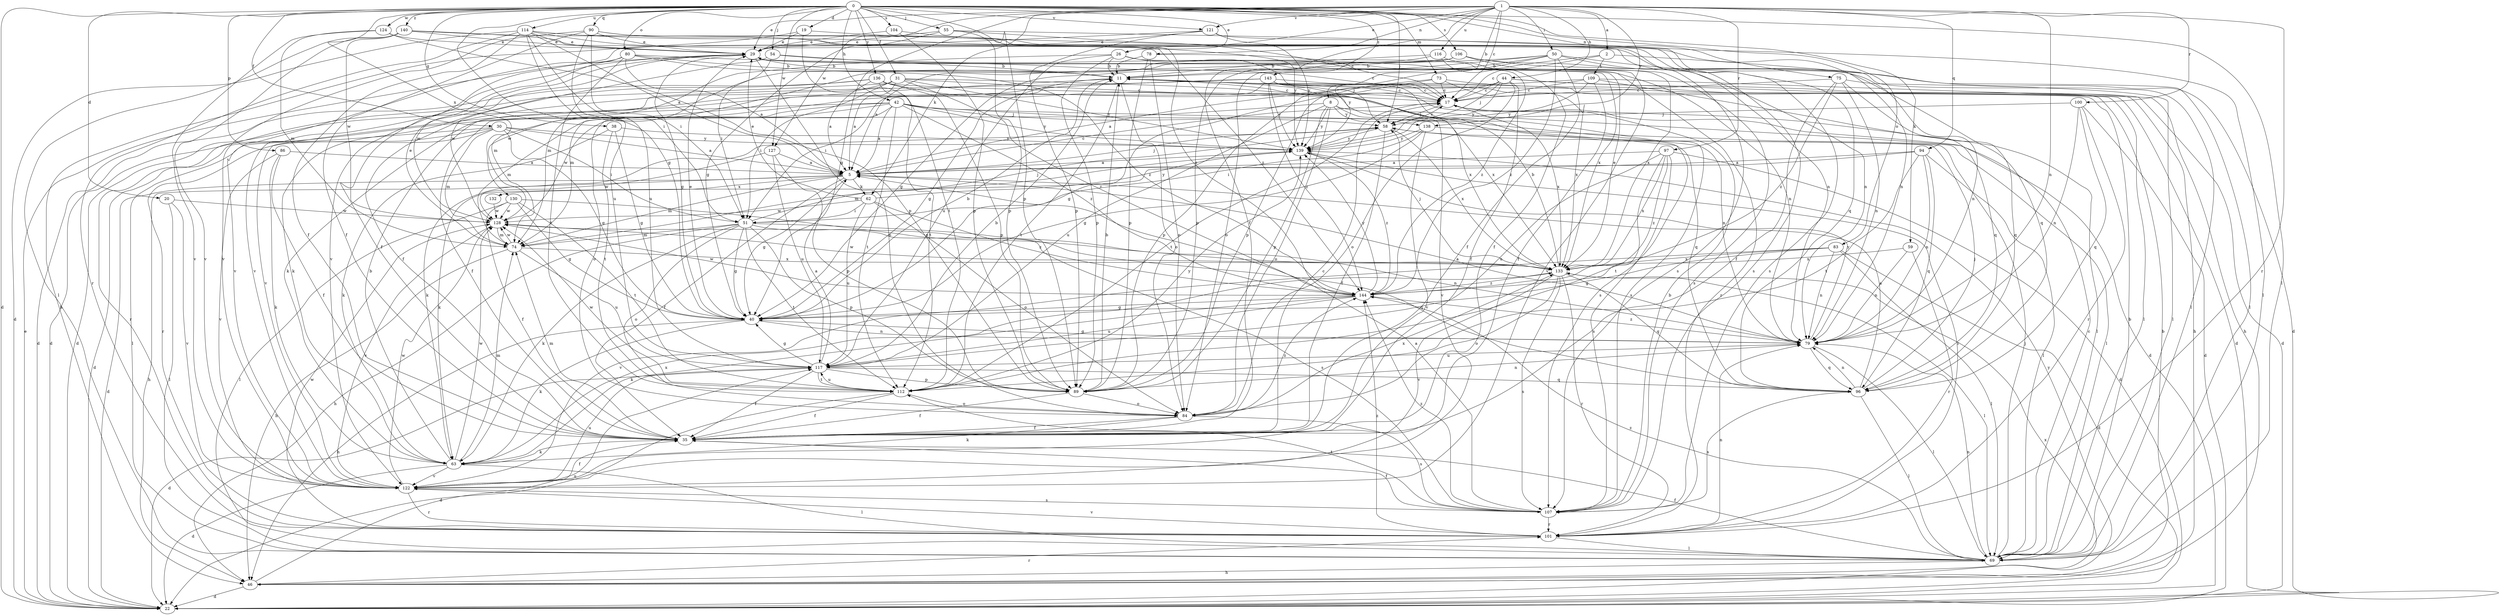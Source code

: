 strict digraph  {
0;
1;
2;
5;
8;
11;
17;
19;
20;
22;
26;
29;
30;
31;
35;
38;
40;
42;
44;
46;
50;
51;
54;
55;
58;
59;
62;
63;
69;
73;
74;
75;
78;
79;
80;
83;
84;
86;
89;
90;
94;
96;
97;
100;
101;
104;
106;
107;
109;
112;
114;
116;
117;
121;
122;
124;
127;
128;
130;
132;
133;
136;
138;
139;
140;
143;
144;
0 -> 19  [label=d];
0 -> 20  [label=d];
0 -> 22  [label=d];
0 -> 26  [label=e];
0 -> 30  [label=f];
0 -> 31  [label=f];
0 -> 38  [label=g];
0 -> 40  [label=g];
0 -> 42  [label=h];
0 -> 54  [label=j];
0 -> 55  [label=j];
0 -> 58  [label=j];
0 -> 59  [label=k];
0 -> 69  [label=l];
0 -> 73  [label=m];
0 -> 75  [label=n];
0 -> 80  [label=o];
0 -> 83  [label=o];
0 -> 86  [label=p];
0 -> 89  [label=p];
0 -> 90  [label=q];
0 -> 104  [label=s];
0 -> 106  [label=s];
0 -> 114  [label=u];
0 -> 121  [label=v];
0 -> 124  [label=w];
0 -> 127  [label=w];
0 -> 130  [label=x];
0 -> 136  [label=y];
0 -> 140  [label=z];
0 -> 143  [label=z];
1 -> 2  [label=a];
1 -> 8  [label=b];
1 -> 17  [label=c];
1 -> 26  [label=e];
1 -> 29  [label=e];
1 -> 35  [label=f];
1 -> 40  [label=g];
1 -> 44  [label=h];
1 -> 50  [label=i];
1 -> 62  [label=k];
1 -> 78  [label=n];
1 -> 79  [label=n];
1 -> 94  [label=q];
1 -> 97  [label=r];
1 -> 100  [label=r];
1 -> 101  [label=r];
1 -> 116  [label=u];
1 -> 121  [label=v];
1 -> 127  [label=w];
1 -> 138  [label=y];
2 -> 17  [label=c];
2 -> 69  [label=l];
2 -> 84  [label=o];
2 -> 109  [label=t];
5 -> 17  [label=c];
5 -> 22  [label=d];
5 -> 35  [label=f];
5 -> 40  [label=g];
5 -> 46  [label=h];
5 -> 58  [label=j];
5 -> 62  [label=k];
5 -> 74  [label=m];
5 -> 132  [label=x];
8 -> 22  [label=d];
8 -> 84  [label=o];
8 -> 89  [label=p];
8 -> 117  [label=u];
8 -> 122  [label=v];
8 -> 128  [label=w];
8 -> 138  [label=y];
8 -> 139  [label=y];
11 -> 17  [label=c];
11 -> 40  [label=g];
11 -> 84  [label=o];
11 -> 112  [label=t];
17 -> 58  [label=j];
17 -> 69  [label=l];
17 -> 112  [label=t];
17 -> 133  [label=x];
19 -> 29  [label=e];
19 -> 46  [label=h];
19 -> 79  [label=n];
19 -> 112  [label=t];
20 -> 69  [label=l];
20 -> 122  [label=v];
20 -> 128  [label=w];
22 -> 29  [label=e];
22 -> 133  [label=x];
26 -> 11  [label=b];
26 -> 58  [label=j];
26 -> 74  [label=m];
26 -> 89  [label=p];
26 -> 117  [label=u];
26 -> 122  [label=v];
29 -> 11  [label=b];
29 -> 35  [label=f];
29 -> 40  [label=g];
29 -> 79  [label=n];
29 -> 84  [label=o];
29 -> 122  [label=v];
29 -> 133  [label=x];
30 -> 5  [label=a];
30 -> 22  [label=d];
30 -> 40  [label=g];
30 -> 51  [label=i];
30 -> 69  [label=l];
30 -> 74  [label=m];
30 -> 101  [label=r];
30 -> 139  [label=y];
31 -> 5  [label=a];
31 -> 17  [label=c];
31 -> 22  [label=d];
31 -> 35  [label=f];
31 -> 51  [label=i];
31 -> 107  [label=s];
31 -> 139  [label=y];
31 -> 144  [label=z];
35 -> 17  [label=c];
35 -> 63  [label=k];
35 -> 74  [label=m];
38 -> 40  [label=g];
38 -> 63  [label=k];
38 -> 112  [label=t];
38 -> 139  [label=y];
40 -> 11  [label=b];
40 -> 29  [label=e];
40 -> 46  [label=h];
40 -> 63  [label=k];
40 -> 79  [label=n];
42 -> 5  [label=a];
42 -> 35  [label=f];
42 -> 58  [label=j];
42 -> 74  [label=m];
42 -> 79  [label=n];
42 -> 84  [label=o];
42 -> 96  [label=q];
42 -> 101  [label=r];
42 -> 112  [label=t];
42 -> 139  [label=y];
42 -> 144  [label=z];
44 -> 17  [label=c];
44 -> 22  [label=d];
44 -> 35  [label=f];
44 -> 46  [label=h];
44 -> 58  [label=j];
44 -> 74  [label=m];
44 -> 84  [label=o];
44 -> 89  [label=p];
44 -> 139  [label=y];
46 -> 11  [label=b];
46 -> 22  [label=d];
46 -> 101  [label=r];
46 -> 117  [label=u];
46 -> 139  [label=y];
50 -> 5  [label=a];
50 -> 11  [label=b];
50 -> 22  [label=d];
50 -> 35  [label=f];
50 -> 40  [label=g];
50 -> 79  [label=n];
50 -> 139  [label=y];
50 -> 144  [label=z];
51 -> 40  [label=g];
51 -> 46  [label=h];
51 -> 58  [label=j];
51 -> 63  [label=k];
51 -> 74  [label=m];
51 -> 79  [label=n];
51 -> 84  [label=o];
51 -> 89  [label=p];
51 -> 107  [label=s];
51 -> 112  [label=t];
54 -> 11  [label=b];
54 -> 51  [label=i];
54 -> 101  [label=r];
54 -> 128  [label=w];
55 -> 17  [label=c];
55 -> 29  [label=e];
55 -> 40  [label=g];
55 -> 69  [label=l];
55 -> 89  [label=p];
58 -> 17  [label=c];
58 -> 35  [label=f];
58 -> 63  [label=k];
58 -> 133  [label=x];
58 -> 139  [label=y];
59 -> 79  [label=n];
59 -> 101  [label=r];
59 -> 133  [label=x];
62 -> 29  [label=e];
62 -> 51  [label=i];
62 -> 84  [label=o];
62 -> 117  [label=u];
62 -> 128  [label=w];
62 -> 139  [label=y];
62 -> 144  [label=z];
63 -> 11  [label=b];
63 -> 22  [label=d];
63 -> 69  [label=l];
63 -> 74  [label=m];
63 -> 122  [label=v];
63 -> 128  [label=w];
63 -> 133  [label=x];
69 -> 11  [label=b];
69 -> 17  [label=c];
69 -> 35  [label=f];
69 -> 46  [label=h];
69 -> 58  [label=j];
69 -> 79  [label=n];
69 -> 144  [label=z];
73 -> 5  [label=a];
73 -> 17  [label=c];
73 -> 22  [label=d];
73 -> 89  [label=p];
73 -> 133  [label=x];
74 -> 29  [label=e];
74 -> 46  [label=h];
74 -> 117  [label=u];
74 -> 128  [label=w];
74 -> 133  [label=x];
75 -> 17  [label=c];
75 -> 35  [label=f];
75 -> 69  [label=l];
75 -> 79  [label=n];
75 -> 96  [label=q];
75 -> 144  [label=z];
78 -> 11  [label=b];
78 -> 84  [label=o];
78 -> 89  [label=p];
78 -> 144  [label=z];
79 -> 5  [label=a];
79 -> 40  [label=g];
79 -> 69  [label=l];
79 -> 96  [label=q];
79 -> 117  [label=u];
79 -> 139  [label=y];
79 -> 144  [label=z];
80 -> 5  [label=a];
80 -> 11  [label=b];
80 -> 17  [label=c];
80 -> 112  [label=t];
80 -> 122  [label=v];
80 -> 128  [label=w];
80 -> 144  [label=z];
83 -> 22  [label=d];
83 -> 40  [label=g];
83 -> 69  [label=l];
83 -> 79  [label=n];
83 -> 122  [label=v];
83 -> 133  [label=x];
84 -> 35  [label=f];
84 -> 63  [label=k];
84 -> 107  [label=s];
84 -> 133  [label=x];
84 -> 144  [label=z];
86 -> 5  [label=a];
86 -> 35  [label=f];
86 -> 63  [label=k];
86 -> 122  [label=v];
89 -> 11  [label=b];
89 -> 35  [label=f];
89 -> 79  [label=n];
89 -> 84  [label=o];
90 -> 29  [label=e];
90 -> 35  [label=f];
90 -> 51  [label=i];
90 -> 107  [label=s];
90 -> 117  [label=u];
90 -> 122  [label=v];
90 -> 144  [label=z];
94 -> 5  [label=a];
94 -> 63  [label=k];
94 -> 69  [label=l];
94 -> 79  [label=n];
94 -> 96  [label=q];
94 -> 112  [label=t];
96 -> 5  [label=a];
96 -> 58  [label=j];
96 -> 69  [label=l];
96 -> 79  [label=n];
96 -> 107  [label=s];
97 -> 5  [label=a];
97 -> 22  [label=d];
97 -> 107  [label=s];
97 -> 112  [label=t];
97 -> 117  [label=u];
97 -> 133  [label=x];
97 -> 144  [label=z];
100 -> 22  [label=d];
100 -> 58  [label=j];
100 -> 79  [label=n];
100 -> 96  [label=q];
100 -> 101  [label=r];
101 -> 69  [label=l];
101 -> 79  [label=n];
101 -> 122  [label=v];
101 -> 128  [label=w];
101 -> 144  [label=z];
104 -> 29  [label=e];
104 -> 89  [label=p];
104 -> 96  [label=q];
106 -> 11  [label=b];
106 -> 69  [label=l];
106 -> 74  [label=m];
106 -> 96  [label=q];
106 -> 107  [label=s];
106 -> 128  [label=w];
107 -> 5  [label=a];
107 -> 11  [label=b];
107 -> 35  [label=f];
107 -> 101  [label=r];
107 -> 112  [label=t];
107 -> 144  [label=z];
109 -> 17  [label=c];
109 -> 35  [label=f];
109 -> 40  [label=g];
109 -> 46  [label=h];
109 -> 96  [label=q];
109 -> 139  [label=y];
112 -> 22  [label=d];
112 -> 35  [label=f];
112 -> 84  [label=o];
112 -> 117  [label=u];
112 -> 128  [label=w];
112 -> 139  [label=y];
114 -> 5  [label=a];
114 -> 22  [label=d];
114 -> 29  [label=e];
114 -> 35  [label=f];
114 -> 51  [label=i];
114 -> 79  [label=n];
114 -> 101  [label=r];
114 -> 107  [label=s];
114 -> 117  [label=u];
114 -> 139  [label=y];
116 -> 11  [label=b];
116 -> 35  [label=f];
116 -> 89  [label=p];
116 -> 133  [label=x];
117 -> 5  [label=a];
117 -> 11  [label=b];
117 -> 22  [label=d];
117 -> 35  [label=f];
117 -> 40  [label=g];
117 -> 89  [label=p];
117 -> 96  [label=q];
117 -> 112  [label=t];
121 -> 29  [label=e];
121 -> 89  [label=p];
121 -> 107  [label=s];
121 -> 122  [label=v];
121 -> 139  [label=y];
122 -> 35  [label=f];
122 -> 101  [label=r];
122 -> 107  [label=s];
122 -> 117  [label=u];
122 -> 128  [label=w];
124 -> 29  [label=e];
124 -> 74  [label=m];
124 -> 89  [label=p];
124 -> 122  [label=v];
127 -> 5  [label=a];
127 -> 89  [label=p];
127 -> 117  [label=u];
127 -> 128  [label=w];
128 -> 74  [label=m];
128 -> 96  [label=q];
128 -> 122  [label=v];
130 -> 35  [label=f];
130 -> 40  [label=g];
130 -> 69  [label=l];
130 -> 112  [label=t];
130 -> 128  [label=w];
130 -> 133  [label=x];
132 -> 128  [label=w];
133 -> 11  [label=b];
133 -> 29  [label=e];
133 -> 58  [label=j];
133 -> 69  [label=l];
133 -> 84  [label=o];
133 -> 96  [label=q];
133 -> 101  [label=r];
133 -> 107  [label=s];
133 -> 122  [label=v];
133 -> 128  [label=w];
133 -> 144  [label=z];
136 -> 5  [label=a];
136 -> 17  [label=c];
136 -> 22  [label=d];
136 -> 63  [label=k];
136 -> 89  [label=p];
136 -> 112  [label=t];
136 -> 133  [label=x];
138 -> 40  [label=g];
138 -> 51  [label=i];
138 -> 69  [label=l];
138 -> 122  [label=v];
138 -> 139  [label=y];
139 -> 5  [label=a];
139 -> 74  [label=m];
139 -> 101  [label=r];
139 -> 144  [label=z];
140 -> 29  [label=e];
140 -> 69  [label=l];
140 -> 79  [label=n];
140 -> 122  [label=v];
140 -> 128  [label=w];
140 -> 144  [label=z];
143 -> 17  [label=c];
143 -> 22  [label=d];
143 -> 51  [label=i];
143 -> 63  [label=k];
143 -> 69  [label=l];
143 -> 107  [label=s];
143 -> 122  [label=v];
143 -> 133  [label=x];
143 -> 139  [label=y];
143 -> 144  [label=z];
144 -> 40  [label=g];
144 -> 63  [label=k];
144 -> 117  [label=u];
144 -> 128  [label=w];
144 -> 139  [label=y];
}

